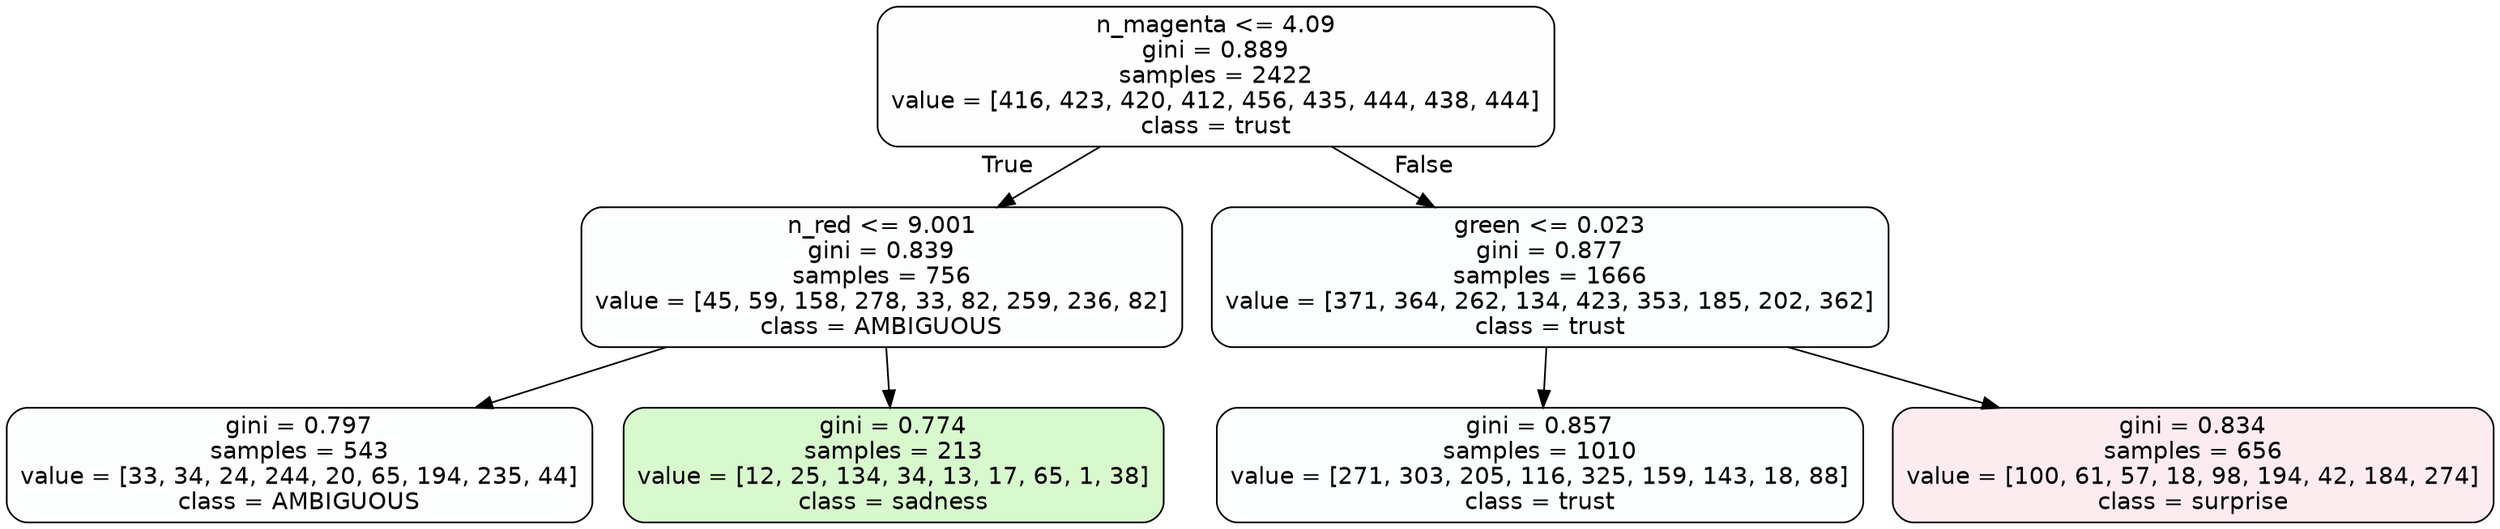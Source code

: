 digraph Tree {
node [shape=box, style="filled, rounded", color="black", fontname=helvetica] ;
edge [fontname=helvetica] ;
0 [label="n_magenta <= 4.09\ngini = 0.889\nsamples = 2422\nvalue = [416, 423, 420, 412, 456, 435, 444, 438, 444]\nclass = trust", fillcolor="#39d7e501"] ;
1 [label="n_red <= 9.001\ngini = 0.839\nsamples = 756\nvalue = [45, 59, 158, 278, 33, 82, 259, 236, 82]\nclass = AMBIGUOUS", fillcolor="#39e58105"] ;
0 -> 1 [labeldistance=2.5, labelangle=45, headlabel="True"] ;
2 [label="gini = 0.797\nsamples = 543\nvalue = [33, 34, 24, 244, 20, 65, 194, 235, 44]\nclass = AMBIGUOUS", fillcolor="#39e58103"] ;
1 -> 2 ;
3 [label="gini = 0.774\nsamples = 213\nvalue = [12, 25, 134, 34, 13, 17, 65, 1, 38]\nclass = sadness", fillcolor="#64e53940"] ;
1 -> 3 ;
4 [label="green <= 0.023\ngini = 0.877\nsamples = 1666\nvalue = [371, 364, 262, 134, 423, 353, 185, 202, 362]\nclass = trust", fillcolor="#39d7e506"] ;
0 -> 4 [labeldistance=2.5, labelangle=-45, headlabel="False"] ;
5 [label="gini = 0.857\nsamples = 1010\nvalue = [271, 303, 205, 116, 325, 159, 143, 18, 88]\nclass = trust", fillcolor="#39d7e504"] ;
4 -> 5 ;
6 [label="gini = 0.834\nsamples = 656\nvalue = [100, 61, 57, 18, 98, 194, 42, 184, 274]\nclass = surprise", fillcolor="#e5396418"] ;
4 -> 6 ;
}